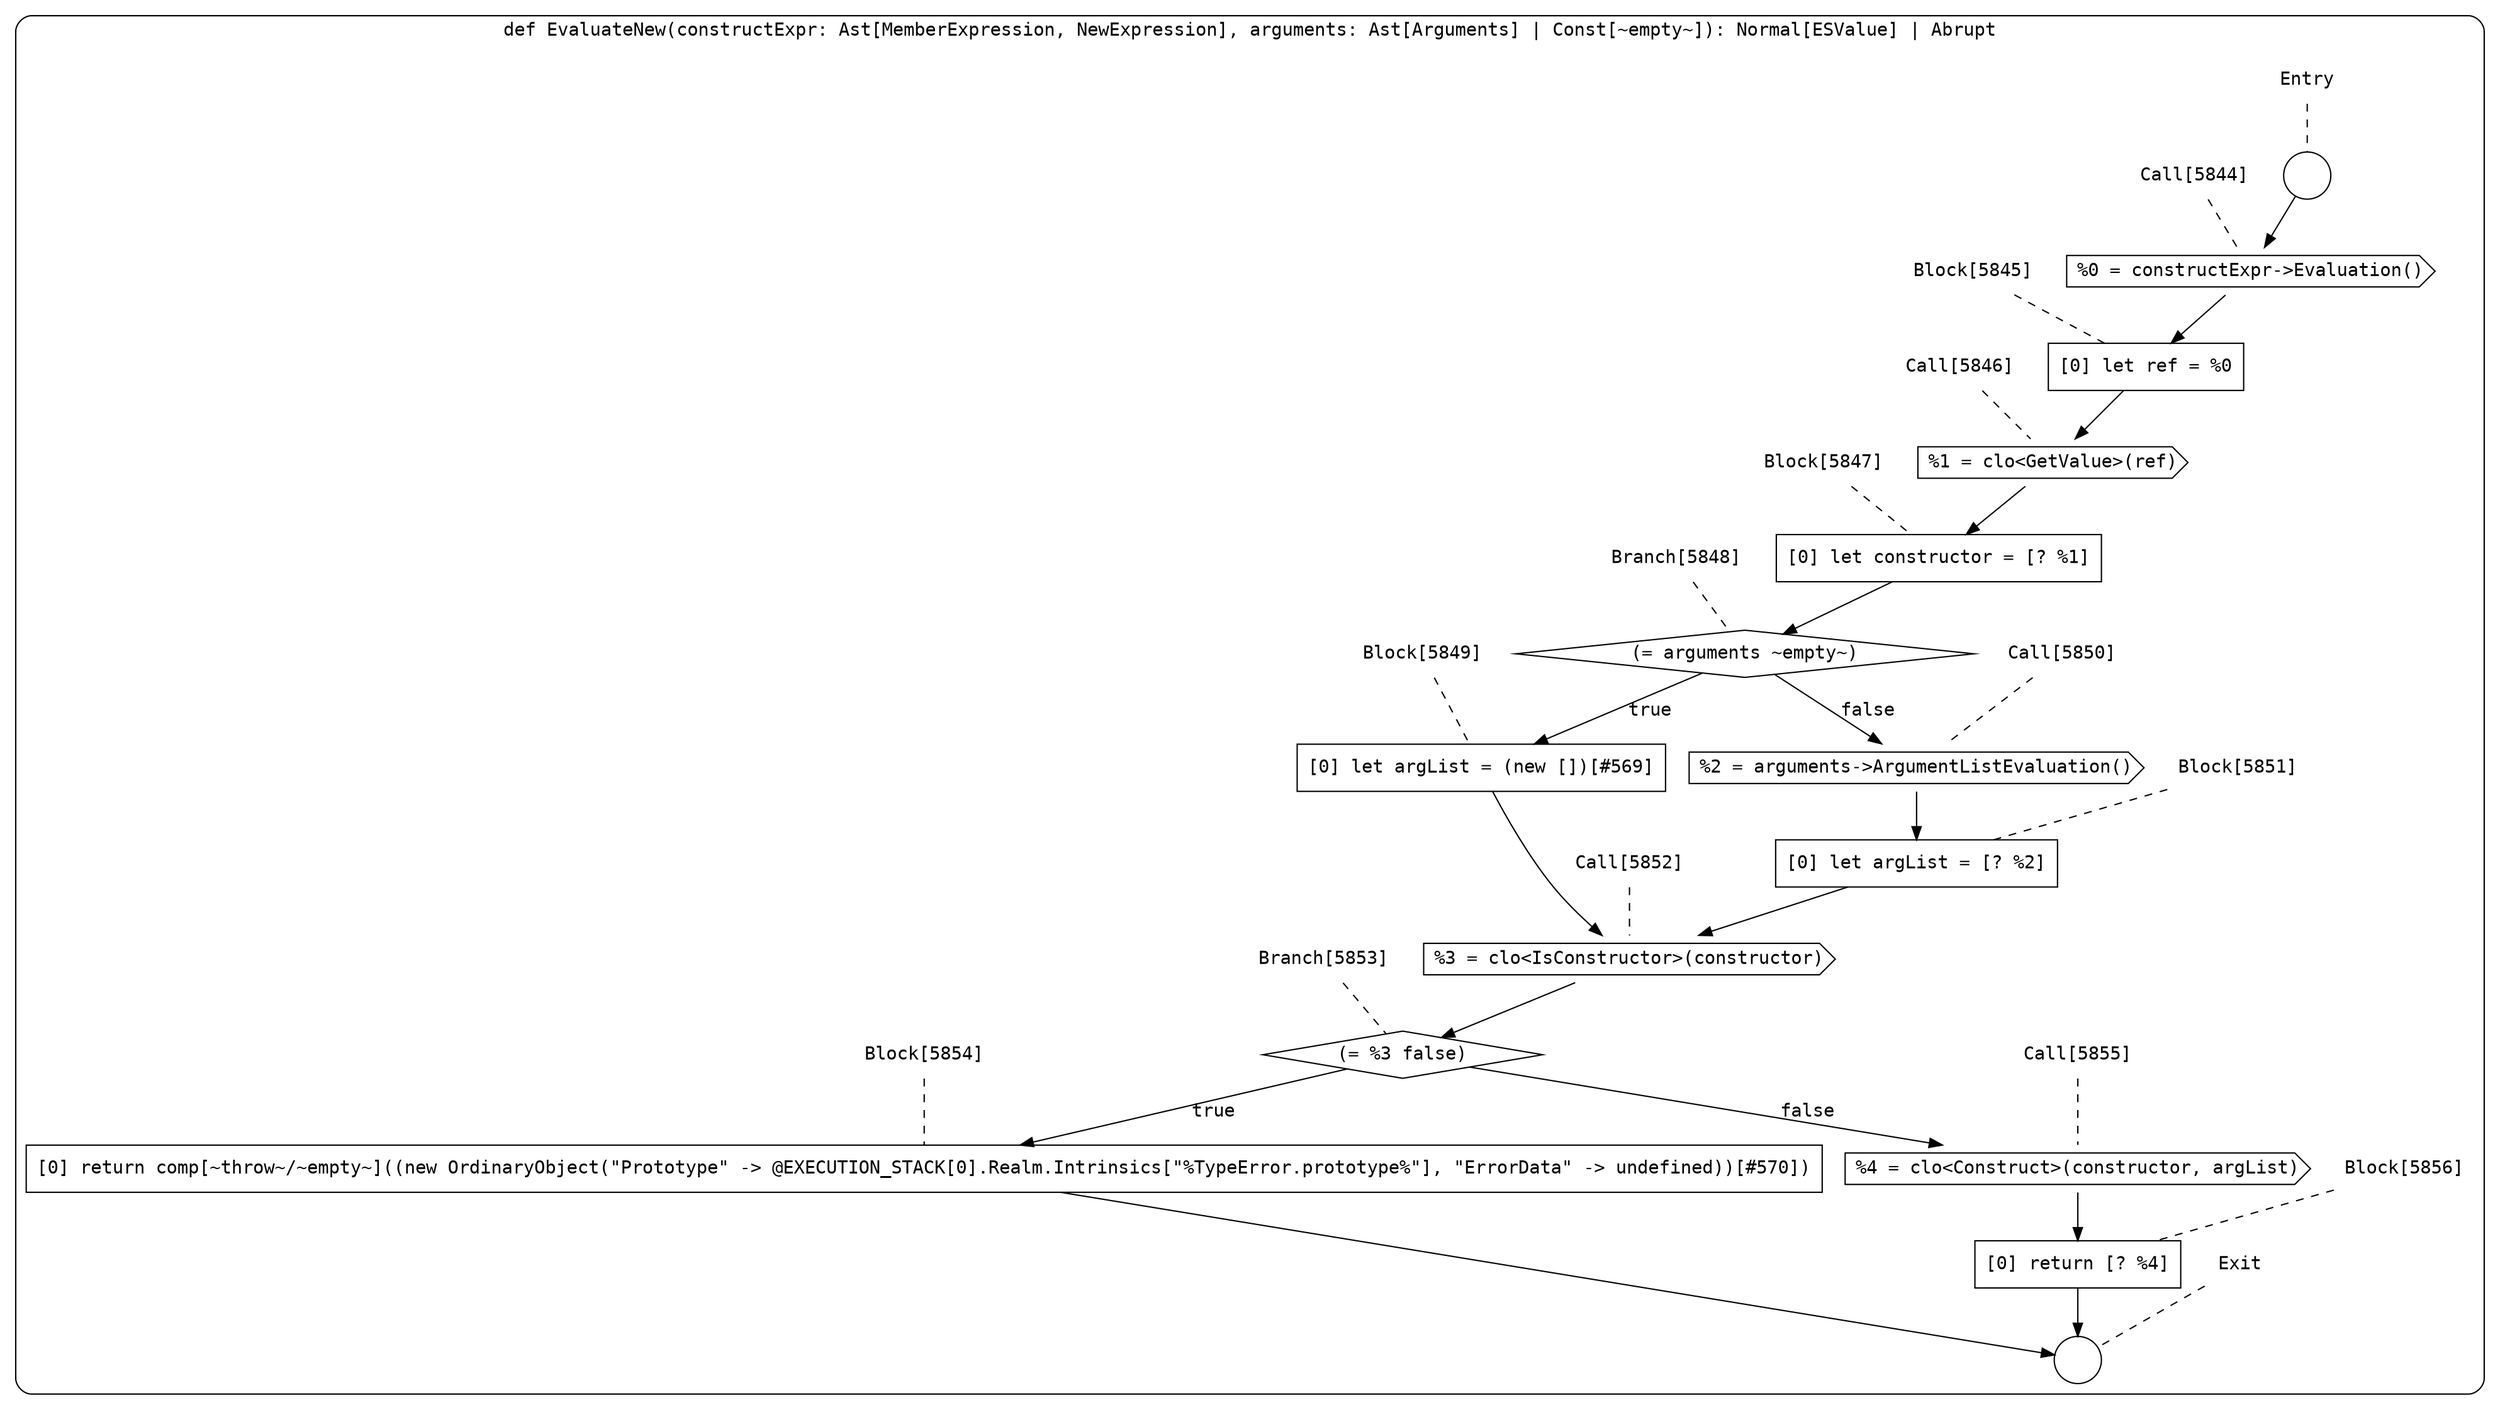 digraph {
  graph [fontname = "Consolas"]
  node [fontname = "Consolas"]
  edge [fontname = "Consolas"]
  subgraph cluster1268 {
    label = "def EvaluateNew(constructExpr: Ast[MemberExpression, NewExpression], arguments: Ast[Arguments] | Const[~empty~]): Normal[ESValue] | Abrupt"
    style = rounded
    cluster1268_entry_name [shape=none, label=<<font color="black">Entry</font>>]
    cluster1268_entry_name -> cluster1268_entry [arrowhead=none, color="black", style=dashed]
    cluster1268_entry [shape=circle label=" " color="black" fillcolor="white" style=filled]
    cluster1268_entry -> node5844 [color="black"]
    cluster1268_exit_name [shape=none, label=<<font color="black">Exit</font>>]
    cluster1268_exit_name -> cluster1268_exit [arrowhead=none, color="black", style=dashed]
    cluster1268_exit [shape=circle label=" " color="black" fillcolor="white" style=filled]
    node5844_name [shape=none, label=<<font color="black">Call[5844]</font>>]
    node5844_name -> node5844 [arrowhead=none, color="black", style=dashed]
    node5844 [shape=cds, label=<<font color="black">%0 = constructExpr-&gt;Evaluation()</font>> color="black" fillcolor="white", style=filled]
    node5844 -> node5845 [color="black"]
    node5845_name [shape=none, label=<<font color="black">Block[5845]</font>>]
    node5845_name -> node5845 [arrowhead=none, color="black", style=dashed]
    node5845 [shape=box, label=<<font color="black">[0] let ref = %0<BR ALIGN="LEFT"/></font>> color="black" fillcolor="white", style=filled]
    node5845 -> node5846 [color="black"]
    node5846_name [shape=none, label=<<font color="black">Call[5846]</font>>]
    node5846_name -> node5846 [arrowhead=none, color="black", style=dashed]
    node5846 [shape=cds, label=<<font color="black">%1 = clo&lt;GetValue&gt;(ref)</font>> color="black" fillcolor="white", style=filled]
    node5846 -> node5847 [color="black"]
    node5847_name [shape=none, label=<<font color="black">Block[5847]</font>>]
    node5847_name -> node5847 [arrowhead=none, color="black", style=dashed]
    node5847 [shape=box, label=<<font color="black">[0] let constructor = [? %1]<BR ALIGN="LEFT"/></font>> color="black" fillcolor="white", style=filled]
    node5847 -> node5848 [color="black"]
    node5848_name [shape=none, label=<<font color="black">Branch[5848]</font>>]
    node5848_name -> node5848 [arrowhead=none, color="black", style=dashed]
    node5848 [shape=diamond, label=<<font color="black">(= arguments ~empty~)</font>> color="black" fillcolor="white", style=filled]
    node5848 -> node5849 [label=<<font color="black">true</font>> color="black"]
    node5848 -> node5850 [label=<<font color="black">false</font>> color="black"]
    node5849_name [shape=none, label=<<font color="black">Block[5849]</font>>]
    node5849_name -> node5849 [arrowhead=none, color="black", style=dashed]
    node5849 [shape=box, label=<<font color="black">[0] let argList = (new [])[#569]<BR ALIGN="LEFT"/></font>> color="black" fillcolor="white", style=filled]
    node5849 -> node5852 [color="black"]
    node5850_name [shape=none, label=<<font color="black">Call[5850]</font>>]
    node5850_name -> node5850 [arrowhead=none, color="black", style=dashed]
    node5850 [shape=cds, label=<<font color="black">%2 = arguments-&gt;ArgumentListEvaluation()</font>> color="black" fillcolor="white", style=filled]
    node5850 -> node5851 [color="black"]
    node5852_name [shape=none, label=<<font color="black">Call[5852]</font>>]
    node5852_name -> node5852 [arrowhead=none, color="black", style=dashed]
    node5852 [shape=cds, label=<<font color="black">%3 = clo&lt;IsConstructor&gt;(constructor)</font>> color="black" fillcolor="white", style=filled]
    node5852 -> node5853 [color="black"]
    node5851_name [shape=none, label=<<font color="black">Block[5851]</font>>]
    node5851_name -> node5851 [arrowhead=none, color="black", style=dashed]
    node5851 [shape=box, label=<<font color="black">[0] let argList = [? %2]<BR ALIGN="LEFT"/></font>> color="black" fillcolor="white", style=filled]
    node5851 -> node5852 [color="black"]
    node5853_name [shape=none, label=<<font color="black">Branch[5853]</font>>]
    node5853_name -> node5853 [arrowhead=none, color="black", style=dashed]
    node5853 [shape=diamond, label=<<font color="black">(= %3 false)</font>> color="black" fillcolor="white", style=filled]
    node5853 -> node5854 [label=<<font color="black">true</font>> color="black"]
    node5853 -> node5855 [label=<<font color="black">false</font>> color="black"]
    node5854_name [shape=none, label=<<font color="black">Block[5854]</font>>]
    node5854_name -> node5854 [arrowhead=none, color="black", style=dashed]
    node5854 [shape=box, label=<<font color="black">[0] return comp[~throw~/~empty~]((new OrdinaryObject(&quot;Prototype&quot; -&gt; @EXECUTION_STACK[0].Realm.Intrinsics[&quot;%TypeError.prototype%&quot;], &quot;ErrorData&quot; -&gt; undefined))[#570])<BR ALIGN="LEFT"/></font>> color="black" fillcolor="white", style=filled]
    node5854 -> cluster1268_exit [color="black"]
    node5855_name [shape=none, label=<<font color="black">Call[5855]</font>>]
    node5855_name -> node5855 [arrowhead=none, color="black", style=dashed]
    node5855 [shape=cds, label=<<font color="black">%4 = clo&lt;Construct&gt;(constructor, argList)</font>> color="black" fillcolor="white", style=filled]
    node5855 -> node5856 [color="black"]
    node5856_name [shape=none, label=<<font color="black">Block[5856]</font>>]
    node5856_name -> node5856 [arrowhead=none, color="black", style=dashed]
    node5856 [shape=box, label=<<font color="black">[0] return [? %4]<BR ALIGN="LEFT"/></font>> color="black" fillcolor="white", style=filled]
    node5856 -> cluster1268_exit [color="black"]
  }
}